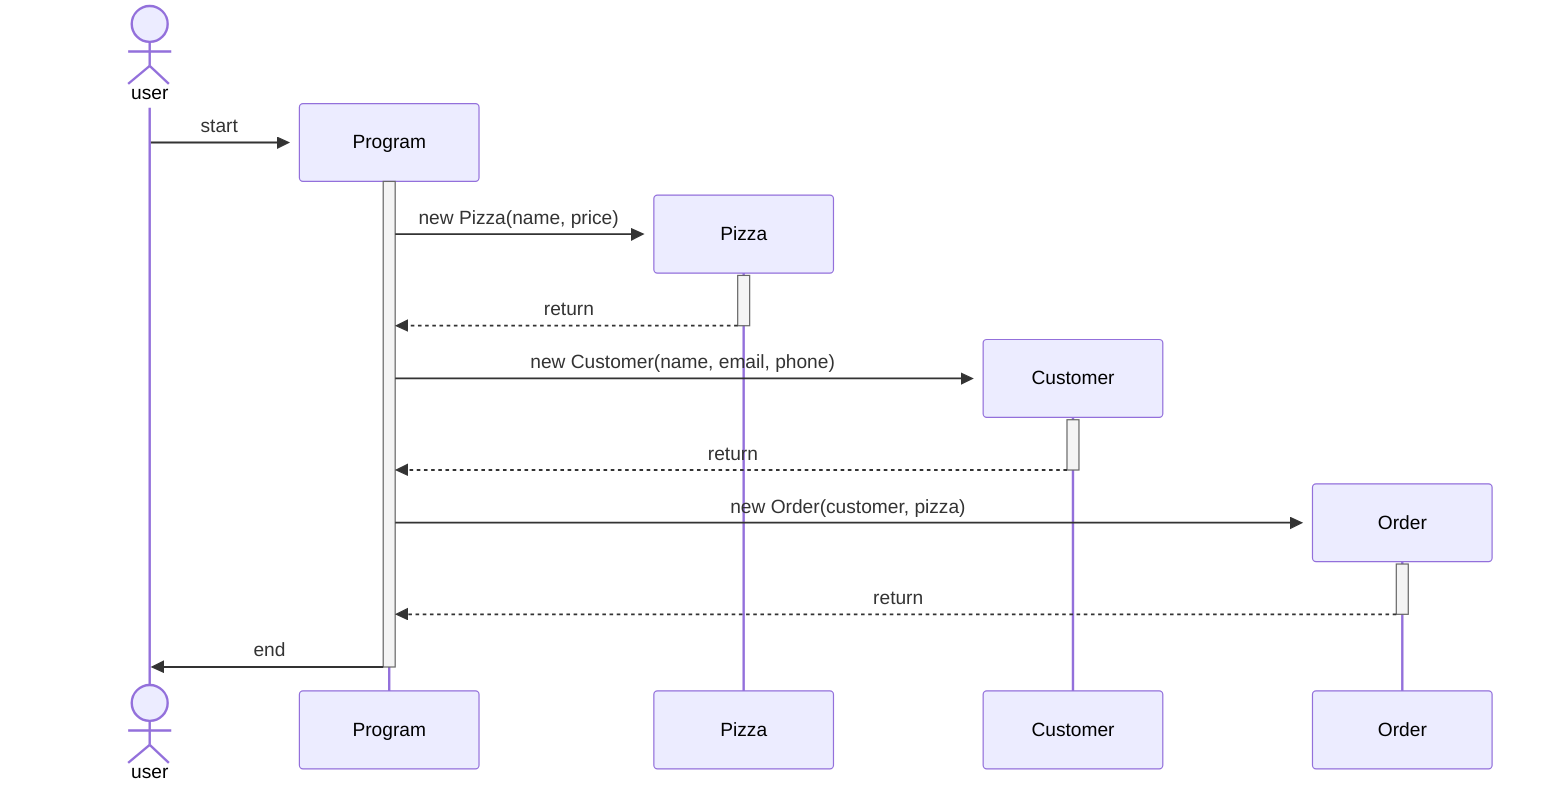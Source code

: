 sequenceDiagram
	actor user
	create participant Program
	user ->>+ Program: start
	create participant Pizza
	Program->>+Pizza: new Pizza(name, price)
	Pizza-->>-Program: return
	create participant Customer
	Program->>+Customer: new Customer(name, email, phone)
	Customer -->>- Program: return
	create participant Order
	Program->>+Order: new Order(customer, pizza)
	Order -->>- Program: return
	Program->>-user: end